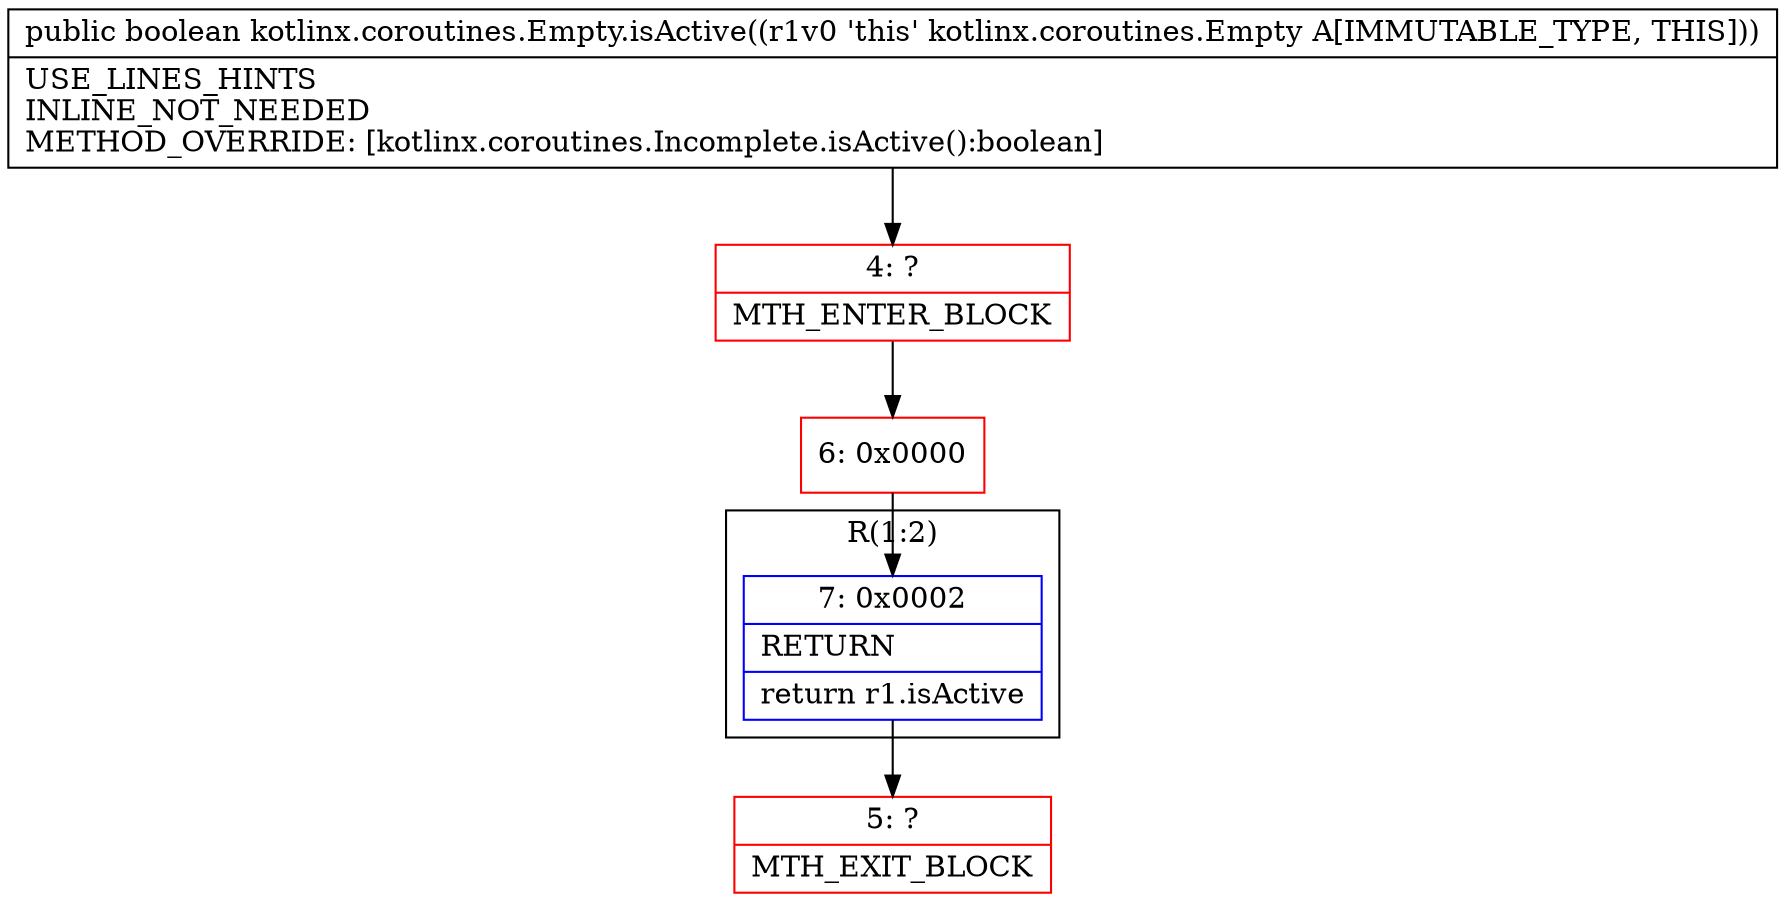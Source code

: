 digraph "CFG forkotlinx.coroutines.Empty.isActive()Z" {
subgraph cluster_Region_618153799 {
label = "R(1:2)";
node [shape=record,color=blue];
Node_7 [shape=record,label="{7\:\ 0x0002|RETURN\l|return r1.isActive\l}"];
}
Node_4 [shape=record,color=red,label="{4\:\ ?|MTH_ENTER_BLOCK\l}"];
Node_6 [shape=record,color=red,label="{6\:\ 0x0000}"];
Node_5 [shape=record,color=red,label="{5\:\ ?|MTH_EXIT_BLOCK\l}"];
MethodNode[shape=record,label="{public boolean kotlinx.coroutines.Empty.isActive((r1v0 'this' kotlinx.coroutines.Empty A[IMMUTABLE_TYPE, THIS]))  | USE_LINES_HINTS\lINLINE_NOT_NEEDED\lMETHOD_OVERRIDE: [kotlinx.coroutines.Incomplete.isActive():boolean]\l}"];
MethodNode -> Node_4;Node_7 -> Node_5;
Node_4 -> Node_6;
Node_6 -> Node_7;
}

